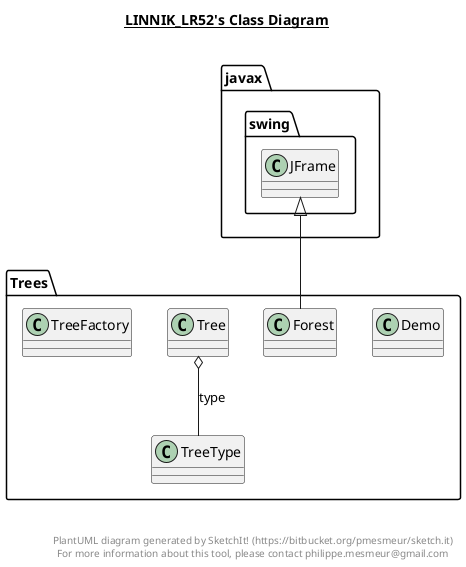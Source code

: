 @startuml

title __LINNIK_LR52's Class Diagram__\n

  namespace Trees {
    class Trees.Demo {
    }
  }
  

  namespace Trees {
    class Trees.Forest {
    }
  }
  

  namespace Trees {
    class Trees.Tree {
    }
  }
  

  namespace Trees {
    class Trees.TreeFactory {
    }
  }
  

  namespace Trees {
    class Trees.TreeType {
    }
  }
  

  Trees.Forest -up-|> javax.swing.JFrame
  Trees.Tree o-- Trees.TreeType : type


right footer


PlantUML diagram generated by SketchIt! (https://bitbucket.org/pmesmeur/sketch.it)
For more information about this tool, please contact philippe.mesmeur@gmail.com
endfooter

@enduml
